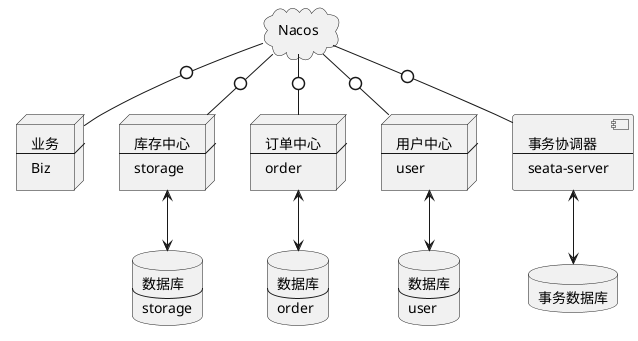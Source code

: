 @startuml
cloud nacos[
Nacos
]

node Biz[
业务
--
Biz
]

node Storage[
库存中心
--
storage
]

database storage[
数据库
--
storage
]

node Order[
订单中心
--
order
]

database order[
数据库
--
order
]

node User[
用户中心
--
user
]

database user[
数据库
--
user
]

component seataServer[
事务协调器
--
seata-server
]

database seataServerDb[
事务数据库
]

nacos -0- Biz
nacos -0- Storage
nacos -0- Order
nacos -0- User
nacos -0- seataServer

Storage <--> storage
Order <--> order
User <--> user
seataServer <--> seataServerDb

'seataServer -(0)- Biz
'seataServer -(0)- Storage
'seataServer -(0)- Order
'seataServer -(0)- User

@enduml